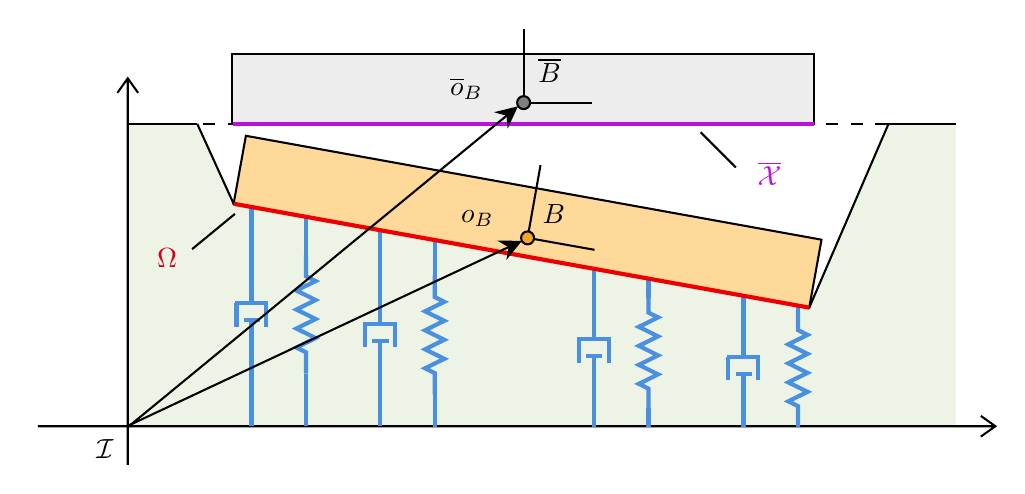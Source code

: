 

\tikzset{every picture/.style={line width=0.75pt}} %

\begin{tikzpicture}[x=0.75pt,y=0.75pt,yscale=-1,xscale=1]

\draw  [draw opacity=0][fill={rgb, 255:red, 237; green, 244; blue, 229 }  ,fill opacity=1 ] (124.68,164.63) -- (402.01,214.68) -- (440.18,126.18) -- (472.5,126.18) -- (472.5,271.83) -- (73.67,271.83) -- (73.92,126.18) -- (107.18,126.18) -- cycle ;
\draw  (30.4,271.83) -- (491.67,271.83)(73.67,104.21) -- (73.67,290.46) (484.67,266.83) -- (491.67,271.83) -- (484.67,276.83) (68.67,111.21) -- (73.67,104.21) -- (78.67,111.21)  ;
\draw  [fill={rgb, 255:red, 255; green, 217; blue, 153 }  ,fill opacity=1 ] (130.59,131.89) -- (407.92,181.94) -- (402.01,214.68) -- (124.68,164.63) -- cycle ;
\draw   (298.55,186.82) -- (266.3,181.08) -- (272.54,146.03) ;
\draw  [dash pattern={on 4.5pt off 4.5pt}]  (73.92,126.18) -- (472.5,126.18) ;
\draw  [fill={rgb, 255:red, 237; green, 237; blue, 237 }  ,fill opacity=1 ] (123.73,92.33) -- (404.3,92.33) -- (404.3,126.18) -- (123.73,126.18) -- cycle ;
\draw  [color={rgb, 255:red, 74; green, 144; blue, 226 }  ,draw opacity=1 ][line width=1.5]  (396.56,215.2) -- (396.56,225.5) -- (401.19,227.79) -- (391.92,232.37) -- (401.19,236.94) -- (391.92,241.52) -- (401.19,246.1) -- (391.92,250.68) -- (401.19,255.25) -- (391.92,259.83) -- (396.56,262.12) -- (396.56,272.42) ;
\draw [color={rgb, 255:red, 74; green, 144; blue, 226 }  ,draw opacity=1 ][line width=1.5]    (362.18,238.36) -- (378.44,238.36) ;
\draw [color={rgb, 255:red, 74; green, 144; blue, 226 }  ,draw opacity=1 ][line width=1.5]    (377.46,238.36) -- (377.46,249.76) ;
\draw [color={rgb, 255:red, 74; green, 144; blue, 226 }  ,draw opacity=1 ][line width=1.5]    (363.07,238.36) -- (363.07,249.76) ;
\draw [color={rgb, 255:red, 74; green, 144; blue, 226 }  ,draw opacity=1 ][line width=1.5]    (366.53,246.48) -- (374.3,246.48) ;
\draw [color={rgb, 255:red, 74; green, 144; blue, 226 }  ,draw opacity=1 ][line width=1.5]    (370.31,224.97) -- (370.31,238.36) ;
\draw [color={rgb, 255:red, 74; green, 144; blue, 226 }  ,draw opacity=1 ][line width=1.5]    (370.31,246.48) -- (370.31,259.88) ;

\draw  [color={rgb, 255:red, 74; green, 144; blue, 226 }  ,draw opacity=1 ][line width=1.5]  (324.56,206.78) -- (324.56,217.08) -- (329.19,219.37) -- (319.92,223.95) -- (329.19,228.52) -- (319.92,233.1) -- (329.19,237.68) -- (319.92,242.26) -- (329.19,246.83) -- (319.92,251.41) -- (324.56,253.7) -- (324.56,264) ;
\draw [color={rgb, 255:red, 74; green, 144; blue, 226 }  ,draw opacity=1 ][line width=1.5]    (290.18,229.95) -- (306.44,229.95) ;
\draw [color={rgb, 255:red, 74; green, 144; blue, 226 }  ,draw opacity=1 ][line width=1.5]    (305.46,229.95) -- (305.46,241.34) ;
\draw [color={rgb, 255:red, 74; green, 144; blue, 226 }  ,draw opacity=1 ][line width=1.5]    (291.07,229.95) -- (291.07,241.34) ;
\draw [color={rgb, 255:red, 74; green, 144; blue, 226 }  ,draw opacity=1 ][line width=1.5]    (294.53,238.06) -- (302.3,238.06) ;
\draw [color={rgb, 255:red, 74; green, 144; blue, 226 }  ,draw opacity=1 ][line width=1.5]    (298.31,216.55) -- (298.31,229.95) ;
\draw [color={rgb, 255:red, 74; green, 144; blue, 226 }  ,draw opacity=1 ][line width=1.5]    (298.31,238.06) -- (298.31,251.46) ;

\draw  [color={rgb, 255:red, 74; green, 144; blue, 226 }  ,draw opacity=1 ][line width=1.5]  (221.56,199.28) -- (221.56,209.58) -- (226.19,211.87) -- (216.92,216.45) -- (226.19,221.02) -- (216.92,225.6) -- (226.19,230.18) -- (216.92,234.76) -- (226.19,239.33) -- (216.92,243.91) -- (221.56,246.2) -- (221.56,256.5) ;
\draw [color={rgb, 255:red, 74; green, 144; blue, 226 }  ,draw opacity=1 ][line width=1.5]    (187.18,222.45) -- (203.44,222.45) ;
\draw [color={rgb, 255:red, 74; green, 144; blue, 226 }  ,draw opacity=1 ][line width=1.5]    (202.46,222.45) -- (202.46,233.84) ;
\draw [color={rgb, 255:red, 74; green, 144; blue, 226 }  ,draw opacity=1 ][line width=1.5]    (188.07,222.45) -- (188.07,233.84) ;
\draw [color={rgb, 255:red, 74; green, 144; blue, 226 }  ,draw opacity=1 ][line width=1.5]    (191.53,230.56) -- (199.3,230.56) ;
\draw [color={rgb, 255:red, 74; green, 144; blue, 226 }  ,draw opacity=1 ][line width=1.5]    (195.31,209.05) -- (195.31,222.45) ;
\draw [color={rgb, 255:red, 74; green, 144; blue, 226 }  ,draw opacity=1 ][line width=1.5]    (195.31,230.56) -- (195.31,243.96) ;

\draw  [color={rgb, 255:red, 74; green, 144; blue, 226 }  ,draw opacity=1 ][line width=1.5]  (159.56,189.28) -- (159.56,199.58) -- (164.19,201.87) -- (154.92,206.45) -- (164.19,211.02) -- (154.92,215.6) -- (164.19,220.18) -- (154.92,224.76) -- (164.19,229.33) -- (154.92,233.91) -- (159.56,236.2) -- (159.56,246.5) ;
\draw [color={rgb, 255:red, 74; green, 144; blue, 226 }  ,draw opacity=1 ][line width=1.5]    (125.18,212.45) -- (141.44,212.45) ;
\draw [color={rgb, 255:red, 74; green, 144; blue, 226 }  ,draw opacity=1 ][line width=1.5]    (140.46,212.45) -- (140.46,223.84) ;
\draw [color={rgb, 255:red, 74; green, 144; blue, 226 }  ,draw opacity=1 ][line width=1.5]    (126.07,212.45) -- (126.07,223.84) ;
\draw [color={rgb, 255:red, 74; green, 144; blue, 226 }  ,draw opacity=1 ][line width=1.5]    (129.53,220.56) -- (137.3,220.56) ;
\draw [color={rgb, 255:red, 74; green, 144; blue, 226 }  ,draw opacity=1 ][line width=1.5]    (133.31,199.05) -- (133.31,212.45) ;
\draw [color={rgb, 255:red, 74; green, 144; blue, 226 }  ,draw opacity=1 ][line width=1.5]    (133.31,220.56) -- (133.31,233.96) ;

\draw [color={rgb, 255:red, 74; green, 144; blue, 226 }  ,draw opacity=1 ][line width=1.5]    (133.31,165.75) -- (133.31,199.05) ;
\draw [color={rgb, 255:red, 74; green, 144; blue, 226 }  ,draw opacity=1 ][line width=1.5]    (133.31,233.96) -- (133.31,271.84) ;
\draw [color={rgb, 255:red, 74; green, 144; blue, 226 }  ,draw opacity=1 ][line width=1.5]    (159.56,246.5) -- (159.56,271.84) ;
\draw [color={rgb, 255:red, 74; green, 144; blue, 226 }  ,draw opacity=1 ][line width=1.5]    (159.56,171) -- (159.56,191.17) ;
\draw [color={rgb, 255:red, 74; green, 144; blue, 226 }  ,draw opacity=1 ][line width=1.5]    (195.31,243.96) -- (195.31,271.84) ;
\draw [color={rgb, 255:red, 74; green, 144; blue, 226 }  ,draw opacity=1 ][line width=1.5]    (195.31,177.55) -- (195.31,209.05) ;
\draw [color={rgb, 255:red, 74; green, 144; blue, 226 }  ,draw opacity=1 ][line width=1.5]    (221.56,256.45) -- (221.56,272.42) ;
\draw [color={rgb, 255:red, 74; green, 144; blue, 226 }  ,draw opacity=1 ][line width=1.5]    (221.56,182.09) -- (221.56,205.55) ;
\draw [color={rgb, 255:red, 74; green, 144; blue, 226 }  ,draw opacity=1 ][line width=1.5]    (298.31,195.91) -- (298.31,222.64) ;
\draw [color={rgb, 255:red, 74; green, 144; blue, 226 }  ,draw opacity=1 ][line width=1.5]    (298.31,249.91) -- (298.31,272.42) ;
\draw [color={rgb, 255:red, 74; green, 144; blue, 226 }  ,draw opacity=1 ][line width=1.5]    (324.56,263.18) -- (324.56,272.42) ;
\draw [color={rgb, 255:red, 74; green, 144; blue, 226 }  ,draw opacity=1 ][line width=1.5]    (324.56,200.67) -- (324.56,209.91) ;
\draw [color={rgb, 255:red, 74; green, 144; blue, 226 }  ,draw opacity=1 ][line width=1.5]    (370.31,256.85) -- (370.31,272.42) ;
\draw [color={rgb, 255:red, 74; green, 144; blue, 226 }  ,draw opacity=1 ][line width=1.5]    (370.31,209.07) -- (370.31,227.18) ;
\draw [color={rgb, 255:red, 74; green, 144; blue, 226 }  ,draw opacity=1 ][line width=1.5]    (396.56,213.58) -- (396.56,222.82) ;
\draw    (73.5,126.18) -- (107.18,126.18) ;
\draw    (107.18,126.18) -- (124.68,164.63) ;
\draw    (440.18,126.18) -- (402.01,214.68) ;
\draw    (440.18,126.18) -- (472.5,126.18) ;
\draw  [fill={rgb, 255:red, 245; green, 166; blue, 35 }  ,fill opacity=1 ] (263.18,181.08) .. controls (263.18,179.35) and (264.57,177.95) .. (266.3,177.95) .. controls (268.03,177.95) and (269.43,179.35) .. (269.43,181.08) .. controls (269.43,182.81) and (268.03,184.2) .. (266.3,184.2) .. controls (264.57,184.2) and (263.18,182.81) .. (263.18,181.08) -- cycle ;
\draw   (297.16,115.9) -- (264.4,115.9) -- (264.4,80.3) ;
\draw  [fill={rgb, 255:red, 128; green, 128; blue, 128 }  ,fill opacity=1 ] (261.28,115.9) .. controls (261.28,114.18) and (262.67,112.78) .. (264.4,112.78) .. controls (266.13,112.78) and (267.53,114.18) .. (267.53,115.9) .. controls (267.53,117.63) and (266.13,119.03) .. (264.4,119.03) .. controls (262.67,119.03) and (261.28,117.63) .. (261.28,115.9) -- cycle ;
\draw [color={rgb, 255:red, 239; green, 0; blue, 0 }  ,draw opacity=1 ][line width=1.5]    (124.68,164.63) -- (402.01,214.68) ;
\draw    (125.33,169.5) -- (104.67,186.5) ;
\draw [color={rgb, 255:red, 189; green, 16; blue, 224 }  ,draw opacity=1 ][line width=1.5]    (124.33,126.18) -- (404.3,126.18) ;
\draw    (73.5,272.42) -- (259.36,119.61) ;
\draw [shift={(261.68,117.7)}, rotate = 140.57] [fill={rgb, 255:red, 0; green, 0; blue, 0 }  ][line width=0.08]  [draw opacity=0] (10.72,-5.15) -- (0,0) -- (10.72,5.15) -- (7.12,0) -- cycle    ;
\draw    (73.3,271.84) -- (260.88,183.77) ;
\draw [shift={(263.6,182.5)}, rotate = 154.85] [fill={rgb, 255:red, 0; green, 0; blue, 0 }  ][line width=0.08]  [draw opacity=0] (10.72,-5.15) -- (0,0) -- (10.72,5.15) -- (7.12,0) -- cycle    ;
\draw    (349.67,130.17) -- (366.67,147.17) ;

\draw (227.49,102.58) node [anchor=north west][inner sep=0.75pt]    {$\overline{o}_{B}$};
\draw (57,276.82) node [anchor=north west][inner sep=0.75pt]    {$\mathcal{I}$};
\draw (232.82,166.4) node [anchor=north west][inner sep=0.75pt]    {$o_{B}$};
\draw (272,163.73) node [anchor=north west][inner sep=0.75pt]    {$B$};
\draw (270,93.07) node [anchor=north west][inner sep=0.75pt]    {$\overline{B}$};
\draw (86.33,184.73) node [anchor=north west][inner sep=0.75pt]    {$\textcolor[rgb]{0.82,0.01,0.11}{\Omega }$};
\draw (375.67,142.73) node [anchor=north west][inner sep=0.75pt]    {$\textcolor[rgb]{0.74,0.06,0.88}{\overline{\mathcal{\textcolor[rgb]{0.74,0.06,0.88}{X}}}}$};


\end{tikzpicture}